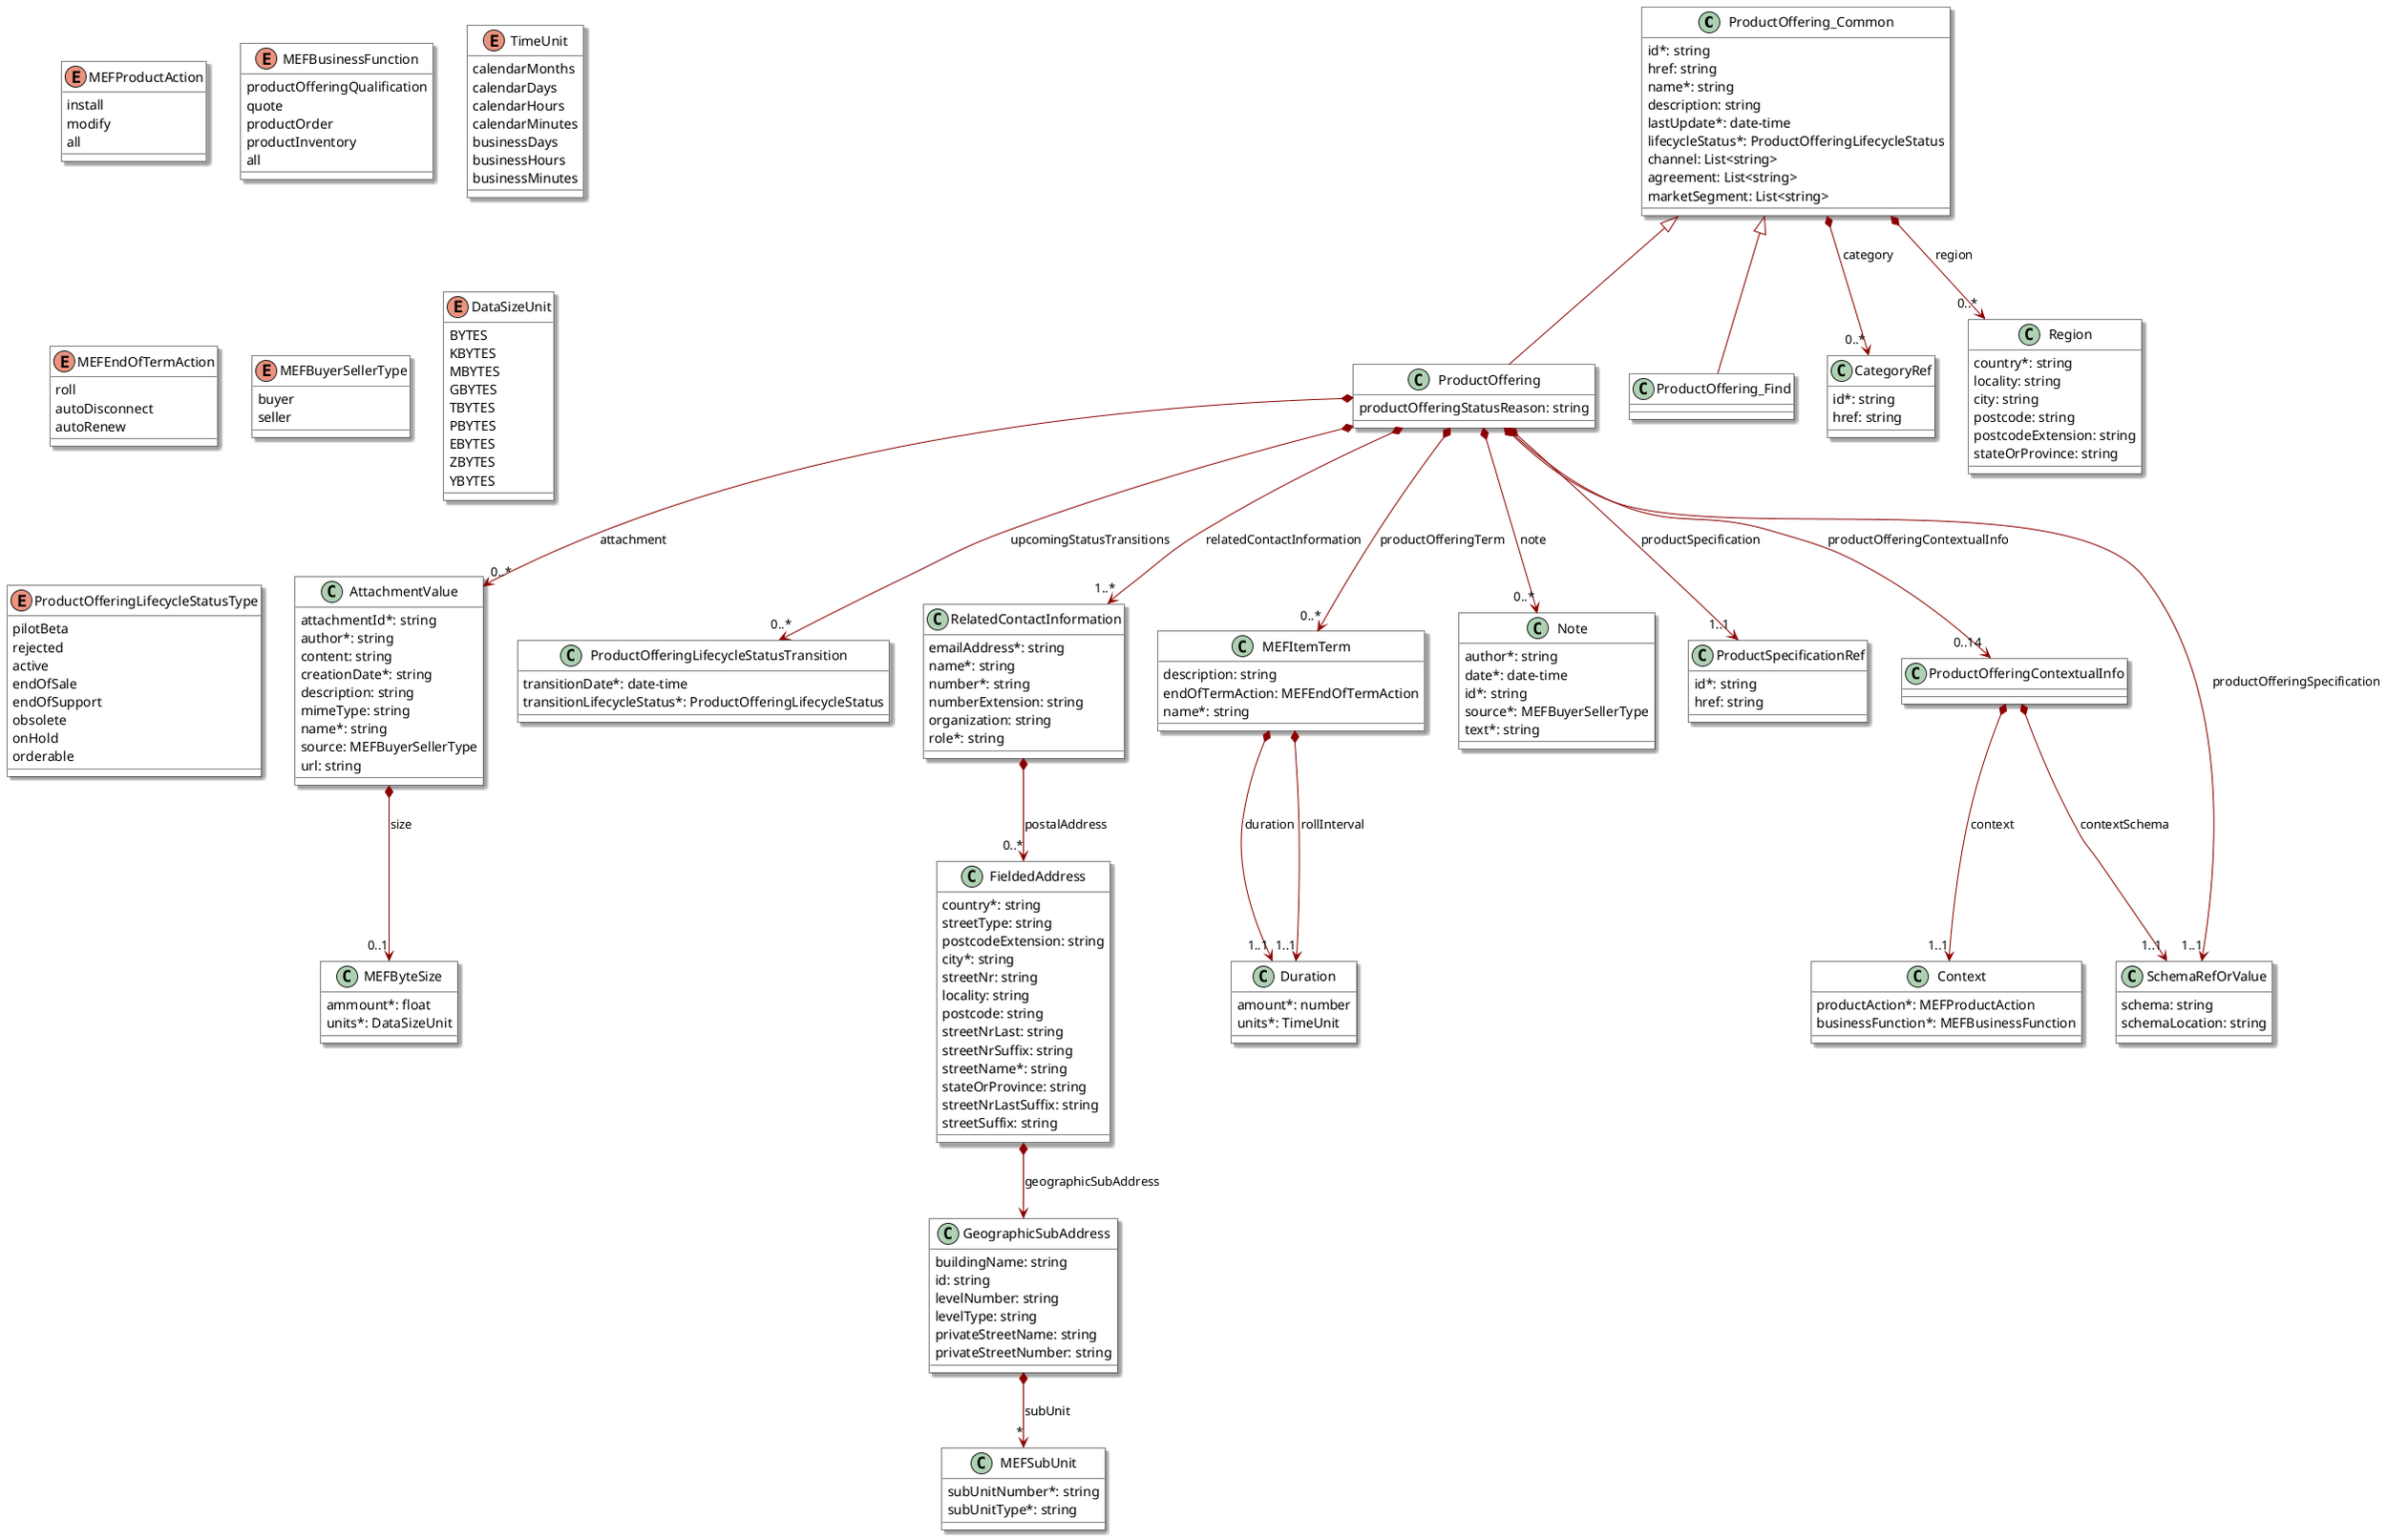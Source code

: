 @startuml
skinparam {
    ClassBackgroundColor White
    ClassBorderColor Black
    shadowing true
    RoundCorner 0
    LineColor DarkRed
    ArrowColor DarkRed
    ArrowThickness 1
}

class ProductOffering_Common {
    id*: string
    href: string
    name*: string
    description: string
    lastUpdate*: date-time
    lifecycleStatus*: ProductOfferingLifecycleStatus
    channel: List<string>
    agreement: List<string>
    marketSegment: List<string>
}

class ProductOffering {
    productOfferingStatusReason: string
}

class  ProductOffering_Find {

}

ProductOffering_Common <|-- ProductOffering_Find
ProductOffering_Common <|-- ProductOffering

class CategoryRef {
    id*: string
    href: string
}

class Region {
    country*: string
    locality: string
    city: string
    postcode: string
    postcodeExtension: string
    stateOrProvince: string
}

class AttachmentValue {
    attachmentId*: string
    author*: string
    content: string
    creationDate*: string
    description: string
    mimeType: string
    name*: string
    source: MEFBuyerSellerType
    url: string
}

class MEFByteSize {
   ammount*: float
   units*: DataSizeUnit
}

class ProductOfferingLifecycleStatusTransition {

    transitionDate*: date-time
    transitionLifecycleStatus*: ProductOfferingLifecycleStatus
}

class RelatedContactInformation{
    emailAddress*: string
    name*: string
    number*: string
    numberExtension: string
    organization: string
    role*: string
}

class FieldedAddress {

    country*: string
    streetType: string
    postcodeExtension: string
    city*: string
    streetNr: string
    locality: string
    postcode: string
    streetNrLast: string
    streetNrSuffix: string
    streetName*: string
    stateOrProvince: string
    streetNrLastSuffix: string
    streetSuffix: string
}

class GeographicSubAddress {

    buildingName: string
    id: string
    levelNumber: string
    levelType: string
    privateStreetName: string
    privateStreetNumber: string
}

class MEFSubUnit {

    subUnitNumber*: string
    subUnitType*: string
}

class MEFItemTerm {
    description: string
    endOfTermAction: MEFEndOfTermAction
    name*: string
}

class Duration {
    amount*: number
    units*: TimeUnit
}

class Note {

    author*: string
    date*: date-time
    id*: string
    source*: MEFBuyerSellerType
    text*: string
}

class ProductSpecificationRef {
    id*: string
    href: string
}

class ProductOfferingContextualInfo{
}

class Context {
    productAction*: MEFProductAction
    businessFunction*: MEFBusinessFunction
}

class SchemaRefOrValue {
    schema: string
    schemaLocation: string
}

ProductOfferingContextualInfo  *-->"1..1" SchemaRefOrValue : contextSchema
ProductOffering_Common *-->"0..*" Region : region
AttachmentValue *-->"0..1" MEFByteSize : size
ProductOffering_Common *-->"0..*" CategoryRef : category
ProductOffering *-->"0..*" AttachmentValue : attachment
ProductOffering *-->"0..*" ProductOfferingLifecycleStatusTransition : upcomingStatusTransitions
ProductOffering *-->"1..*" RelatedContactInformation : relatedContactInformation
RelatedContactInformation *-->"0..*" FieldedAddress: postalAddress
FieldedAddress *--> GeographicSubAddress : geographicSubAddress
GeographicSubAddress *-->"*" MEFSubUnit : subUnit
ProductOffering *-->"0..*" MEFItemTerm: productOfferingTerm
MEFItemTerm *-->"1..1" Duration: duration
MEFItemTerm *-->"1..1" Duration: rollInterval
ProductOffering *-->"0..*" Note: note
ProductOffering *-->"1..1" ProductSpecificationRef: productSpecification
ProductOfferingContextualInfo *-->"1..1" Context: context
ProductOffering *-->"0..14" ProductOfferingContextualInfo: productOfferingContextualInfo
ProductOffering *-->"1..1" SchemaRefOrValue: productOfferingSpecification

enum MEFProductAction{
    install
    modify
    all
}

enum MEFBusinessFunction{
    productOfferingQualification
    quote
    productOrder
    productInventory
    all
}

enum TimeUnit{
    calendarMonths
    calendarDays
    calendarHours
    calendarMinutes
    businessDays
    businessHours
    businessMinutes
}

enum MEFEndOfTermAction{
    roll
    autoDisconnect
    autoRenew
}

enum MEFBuyerSellerType{
    buyer
    seller
}

enum DataSizeUnit{
    BYTES
    KBYTES
    MBYTES
    GBYTES
    TBYTES
    PBYTES
    EBYTES
    ZBYTES
    YBYTES
}

enum ProductOfferingLifecycleStatusType {
    pilotBeta
    rejected
    active
    endOfSale
    endOfSupport
    obsolete
    onHold
    orderable
}



@enduml
